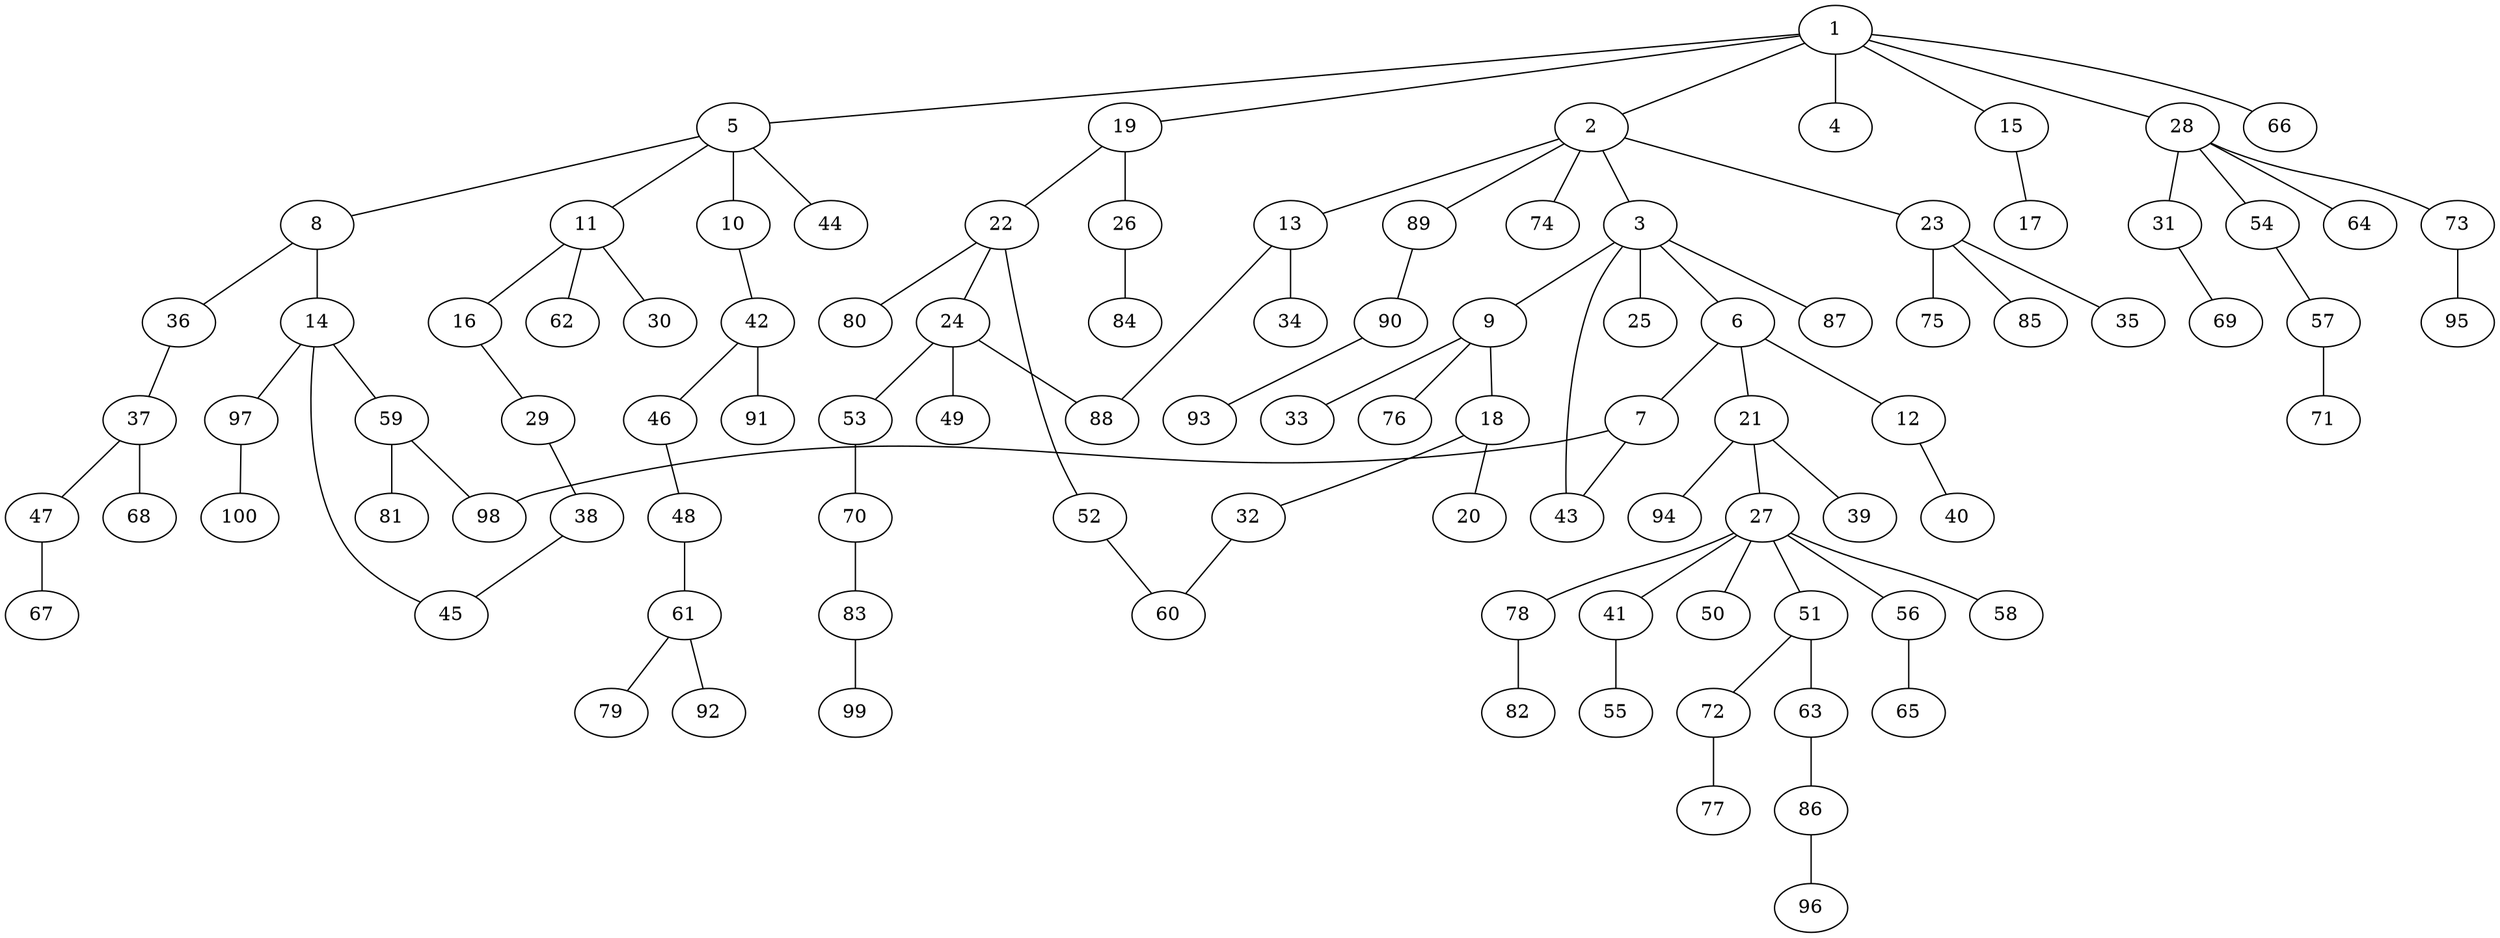 graph graphname {1--2
1--4
1--5
1--15
1--19
1--28
1--66
2--3
2--13
2--23
2--74
2--89
3--6
3--9
3--25
3--43
3--87
5--8
5--10
5--11
5--44
6--7
6--12
6--21
7--43
7--98
8--14
8--36
9--18
9--33
9--76
10--42
11--16
11--30
11--62
12--40
13--34
13--88
14--45
14--59
14--97
15--17
16--29
18--20
18--32
19--22
19--26
21--27
21--39
21--94
22--24
22--52
22--80
23--35
23--75
23--85
24--49
24--53
24--88
26--84
27--41
27--50
27--51
27--56
27--58
27--78
28--31
28--54
28--64
28--73
29--38
31--69
32--60
36--37
37--47
37--68
38--45
41--55
42--46
42--91
46--48
47--67
48--61
51--63
51--72
52--60
53--70
54--57
56--65
57--71
59--81
59--98
61--79
61--92
63--86
70--83
72--77
73--95
78--82
83--99
86--96
89--90
90--93
97--100
}